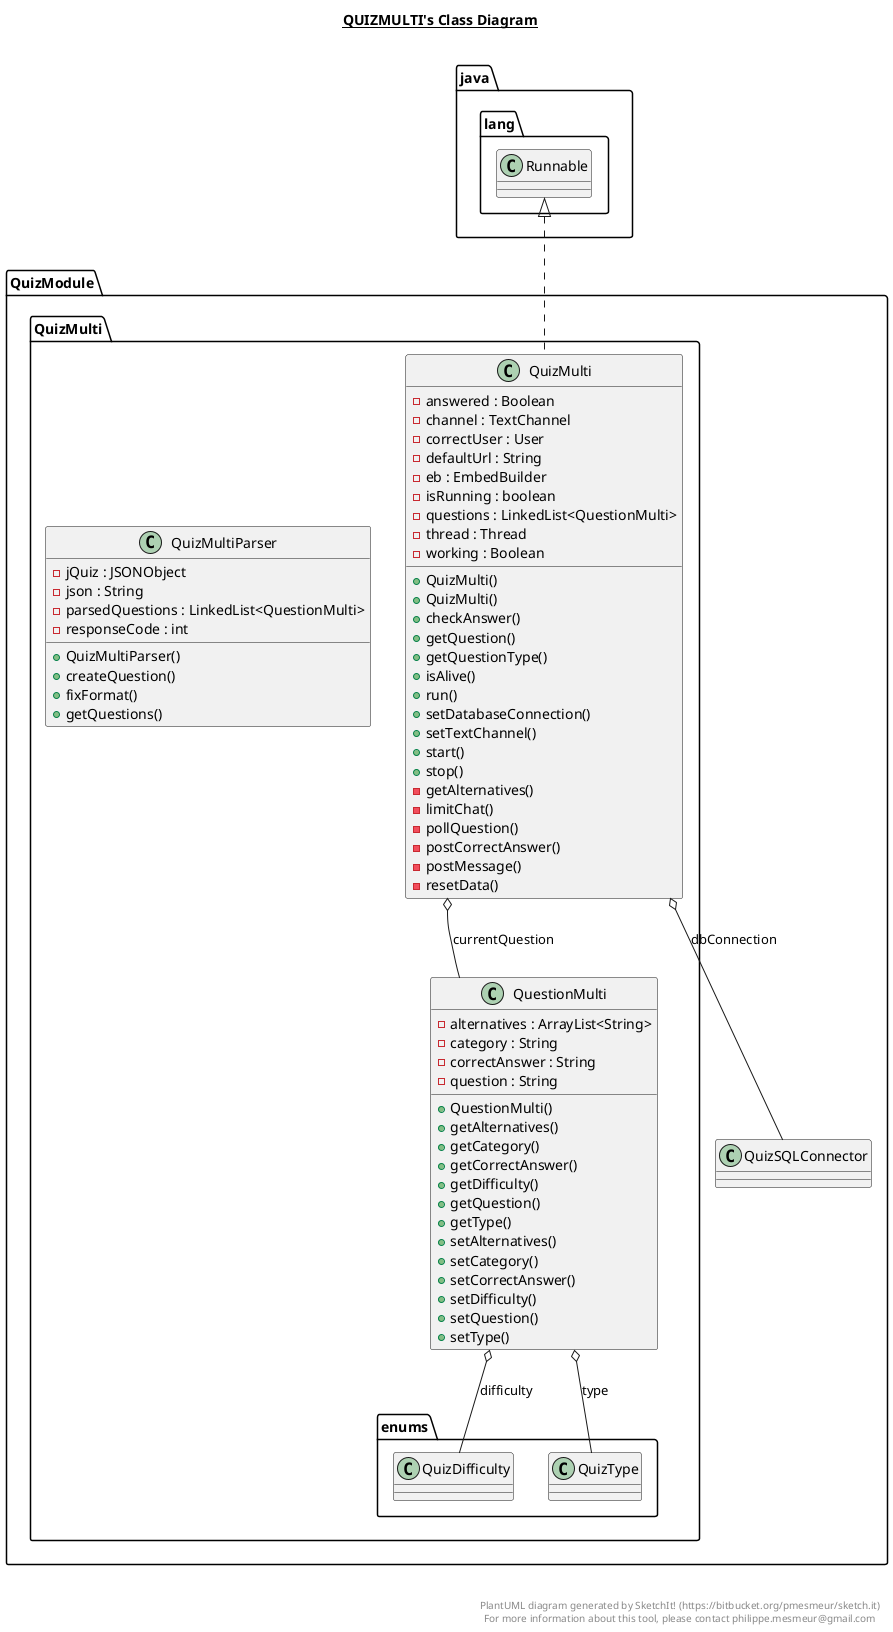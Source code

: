 @startuml

title __QUIZMULTI's Class Diagram__\n

  namespace QuizModule {
    namespace QuizMulti {
      class QuizModule.QuizMulti.QuestionMulti {
          - alternatives : ArrayList<String>
          - category : String
          - correctAnswer : String
          - question : String
          + QuestionMulti()
          + getAlternatives()
          + getCategory()
          + getCorrectAnswer()
          + getDifficulty()
          + getQuestion()
          + getType()
          + setAlternatives()
          + setCategory()
          + setCorrectAnswer()
          + setDifficulty()
          + setQuestion()
          + setType()
      }
    }
  }
  

  namespace QuizModule {
    namespace QuizMulti {
      class QuizModule.QuizMulti.QuizMulti {
          - answered : Boolean
          - channel : TextChannel
          - correctUser : User
          - defaultUrl : String
          - eb : EmbedBuilder
          - isRunning : boolean
          - questions : LinkedList<QuestionMulti>
          - thread : Thread
          - working : Boolean
          + QuizMulti()
          + QuizMulti()
          + checkAnswer()
          + getQuestion()
          + getQuestionType()
          + isAlive()
          + run()
          + setDatabaseConnection()
          + setTextChannel()
          + start()
          + stop()
          - getAlternatives()
          - limitChat()
          - pollQuestion()
          - postCorrectAnswer()
          - postMessage()
          - resetData()
      }
    }
  }
  

  namespace QuizModule {
    namespace QuizMulti {
      class QuizModule.QuizMulti.QuizMultiParser {
          - jQuiz : JSONObject
          - json : String
          - parsedQuestions : LinkedList<QuestionMulti>
          - responseCode : int
          + QuizMultiParser()
          + createQuestion()
          + fixFormat()
          + getQuestions()
      }
    }
  }
  

  QuizModule.QuizMulti.QuestionMulti o-- QuizModule.QuizMulti.enums.QuizDifficulty : difficulty
  QuizModule.QuizMulti.QuestionMulti o-- QuizModule.QuizMulti.enums.QuizType : type
  QuizModule.QuizMulti.QuizMulti .up.|> java.lang.Runnable
  QuizModule.QuizMulti.QuizMulti o-- QuizModule.QuizMulti.QuestionMulti : currentQuestion
  QuizModule.QuizMulti.QuizMulti o-- QuizModule.QuizSQLConnector : dbConnection


right footer


PlantUML diagram generated by SketchIt! (https://bitbucket.org/pmesmeur/sketch.it)
For more information about this tool, please contact philippe.mesmeur@gmail.com
endfooter

@enduml
